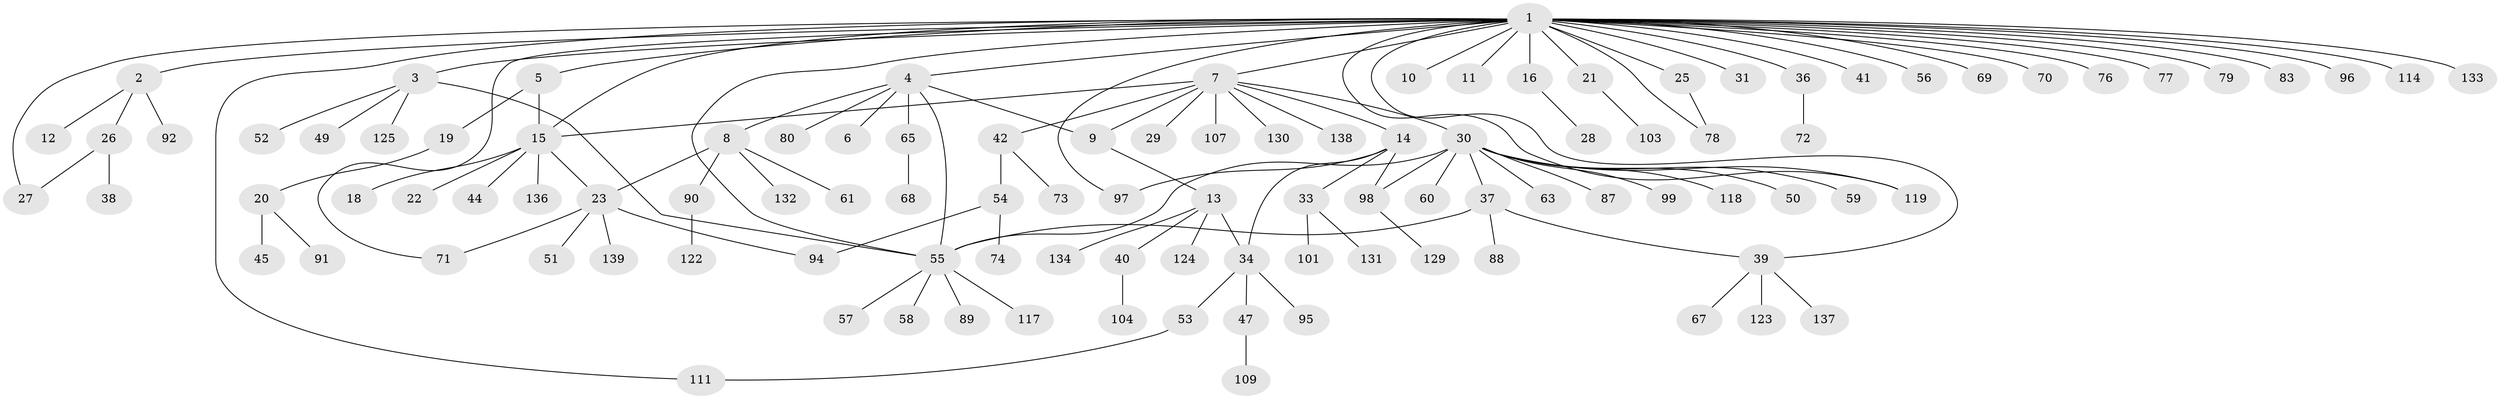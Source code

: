 // Generated by graph-tools (version 1.1) at 2025/23/03/03/25 07:23:48]
// undirected, 106 vertices, 123 edges
graph export_dot {
graph [start="1"]
  node [color=gray90,style=filled];
  1 [super="+102"];
  2 [super="+108"];
  3 [super="+81"];
  4 [super="+110"];
  5 [super="+84"];
  6;
  7 [super="+64"];
  8 [super="+85"];
  9 [super="+120"];
  10;
  11;
  12;
  13 [super="+32"];
  14 [super="+82"];
  15 [super="+17"];
  16;
  18;
  19 [super="+116"];
  20 [super="+24"];
  21;
  22;
  23 [super="+105"];
  25;
  26;
  27 [super="+46"];
  28;
  29;
  30 [super="+43"];
  31;
  33 [super="+93"];
  34 [super="+35"];
  36;
  37 [super="+121"];
  38;
  39 [super="+66"];
  40 [super="+62"];
  41;
  42 [super="+75"];
  44 [super="+48"];
  45;
  47;
  49;
  50;
  51;
  52;
  53 [super="+127"];
  54 [super="+126"];
  55 [super="+86"];
  56;
  57 [super="+135"];
  58;
  59;
  60;
  61;
  63;
  65;
  67;
  68 [super="+115"];
  69;
  70;
  71;
  72;
  73;
  74;
  76 [super="+112"];
  77;
  78 [super="+106"];
  79;
  80;
  83;
  87;
  88;
  89;
  90 [super="+100"];
  91;
  92;
  94;
  95;
  96;
  97 [super="+113"];
  98;
  99;
  101;
  103;
  104;
  107;
  109 [super="+128"];
  111;
  114;
  117;
  118;
  119;
  122;
  123;
  124;
  125;
  129;
  130;
  131;
  132;
  133;
  134;
  136;
  137;
  138;
  139;
  1 -- 2;
  1 -- 3 [weight=2];
  1 -- 4;
  1 -- 5;
  1 -- 7;
  1 -- 10;
  1 -- 11;
  1 -- 16;
  1 -- 21;
  1 -- 25;
  1 -- 27;
  1 -- 31;
  1 -- 36;
  1 -- 39;
  1 -- 41;
  1 -- 55;
  1 -- 56;
  1 -- 69;
  1 -- 70;
  1 -- 71;
  1 -- 76;
  1 -- 77;
  1 -- 78;
  1 -- 79;
  1 -- 83;
  1 -- 96;
  1 -- 97;
  1 -- 111;
  1 -- 114;
  1 -- 119;
  1 -- 133;
  1 -- 15;
  2 -- 12;
  2 -- 26;
  2 -- 92;
  3 -- 49;
  3 -- 52;
  3 -- 55;
  3 -- 125;
  4 -- 6;
  4 -- 8;
  4 -- 9;
  4 -- 65;
  4 -- 80;
  4 -- 55;
  5 -- 15;
  5 -- 19;
  7 -- 9;
  7 -- 14;
  7 -- 29;
  7 -- 30;
  7 -- 42 [weight=2];
  7 -- 107;
  7 -- 130;
  7 -- 138;
  7 -- 15;
  8 -- 23;
  8 -- 61;
  8 -- 90;
  8 -- 132;
  9 -- 13;
  13 -- 34;
  13 -- 40;
  13 -- 124;
  13 -- 134;
  14 -- 33;
  14 -- 34;
  14 -- 97;
  14 -- 98;
  15 -- 18;
  15 -- 44;
  15 -- 23;
  15 -- 22;
  15 -- 136;
  16 -- 28;
  19 -- 20;
  20 -- 45;
  20 -- 91;
  21 -- 103;
  23 -- 51;
  23 -- 71;
  23 -- 94;
  23 -- 139;
  25 -- 78;
  26 -- 27;
  26 -- 38;
  30 -- 37;
  30 -- 98;
  30 -- 99;
  30 -- 50;
  30 -- 55;
  30 -- 87;
  30 -- 119;
  30 -- 118;
  30 -- 59;
  30 -- 60;
  30 -- 63;
  33 -- 131;
  33 -- 101;
  34 -- 95;
  34 -- 53;
  34 -- 47;
  36 -- 72;
  37 -- 55;
  37 -- 88;
  37 -- 39;
  39 -- 67;
  39 -- 123;
  39 -- 137;
  40 -- 104;
  42 -- 54;
  42 -- 73;
  47 -- 109;
  53 -- 111;
  54 -- 74;
  54 -- 94;
  55 -- 57;
  55 -- 58;
  55 -- 89;
  55 -- 117;
  65 -- 68;
  90 -- 122;
  98 -- 129;
}
